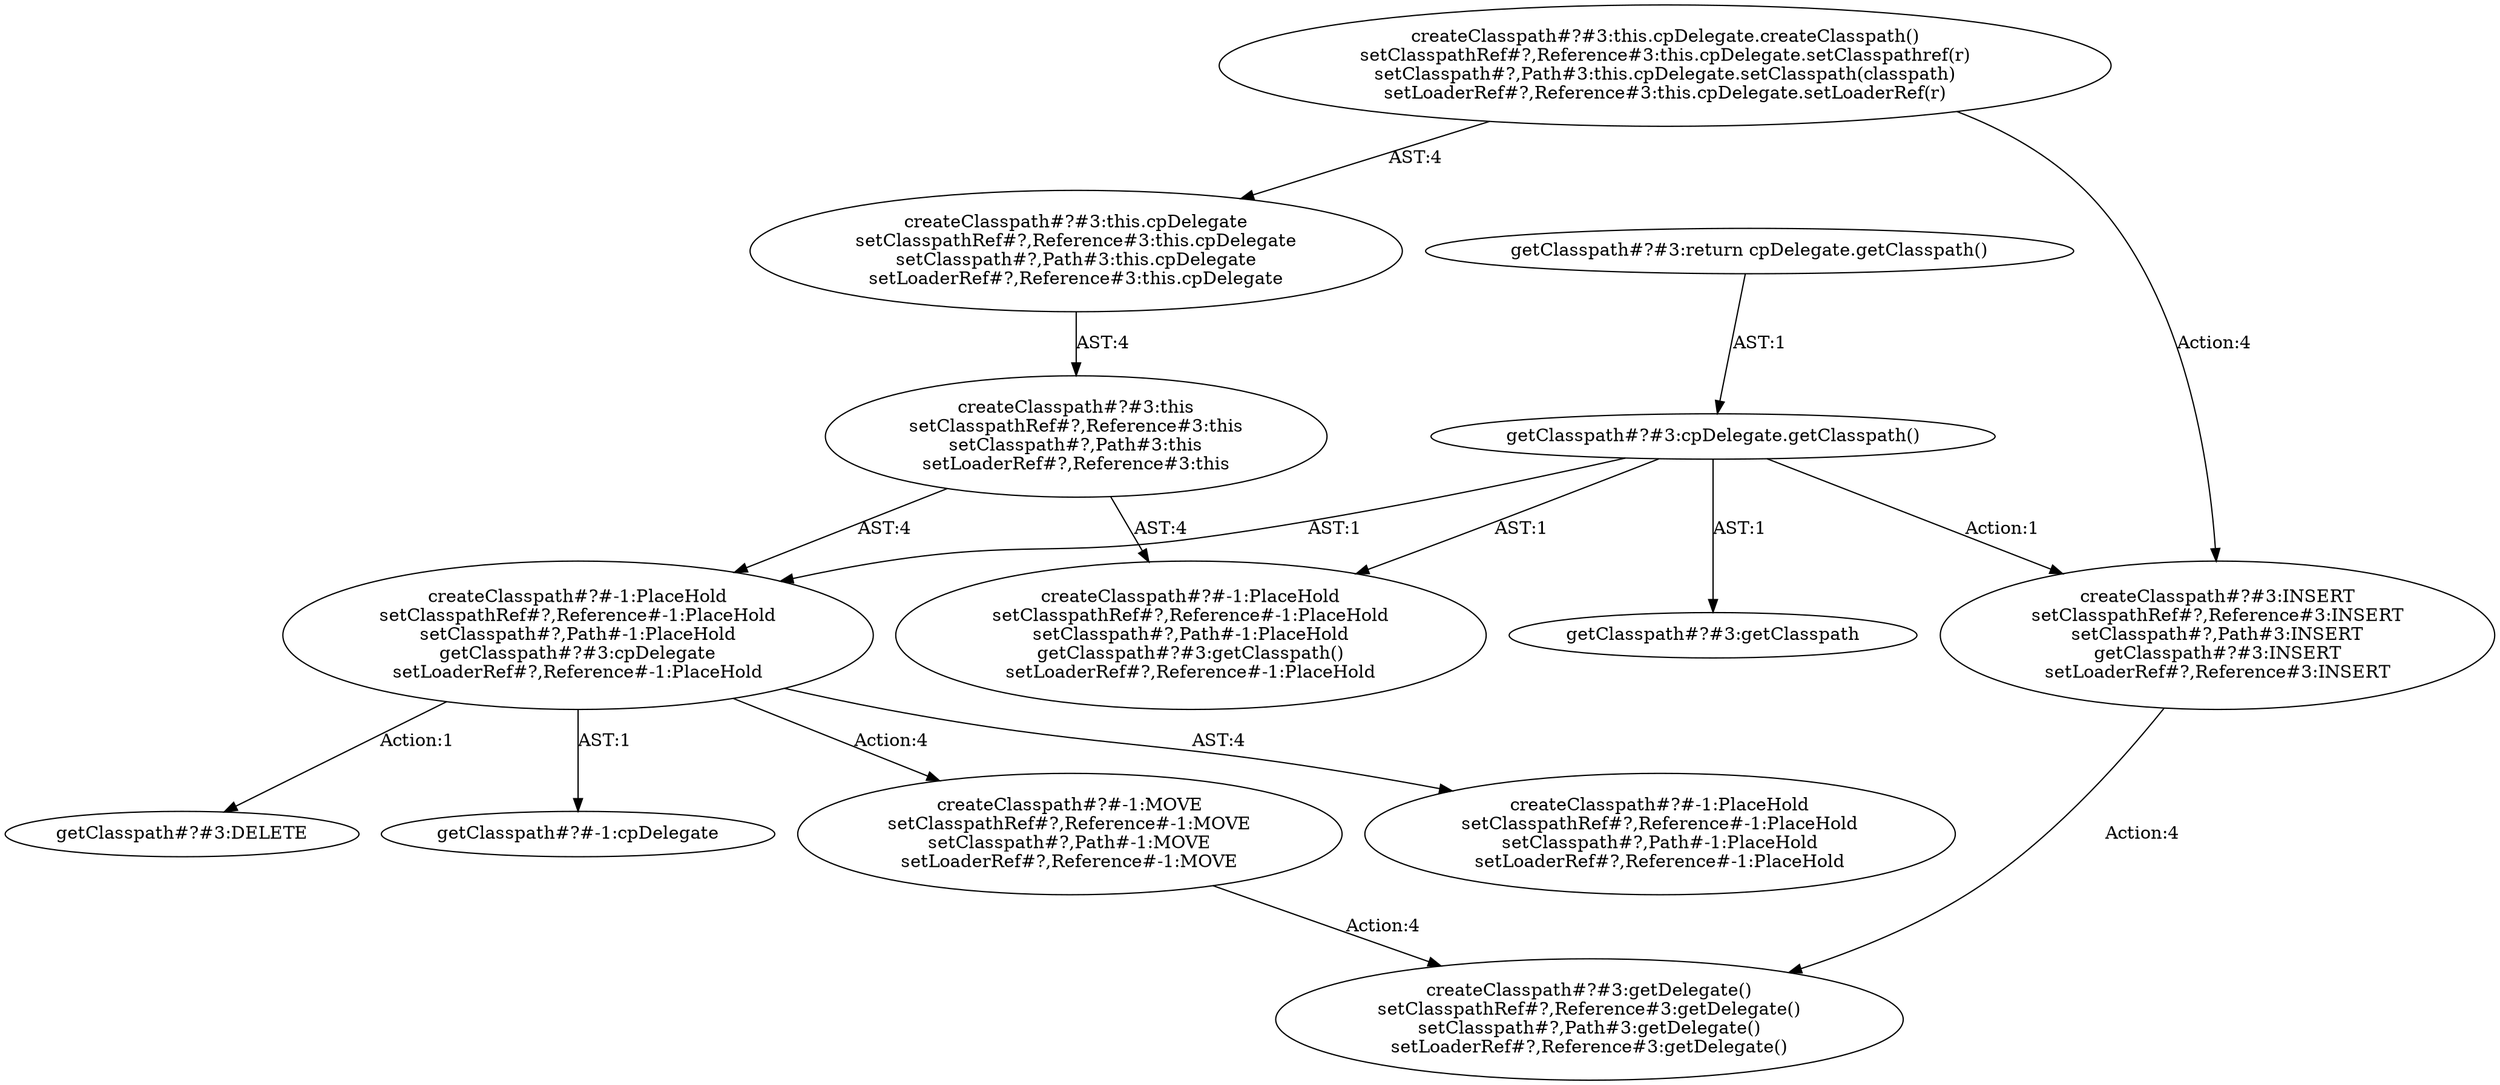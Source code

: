 digraph "Pattern" {
0 [label="createClasspath#?#-1:MOVE
setClasspathRef#?,Reference#-1:MOVE
setClasspath#?,Path#-1:MOVE
setLoaderRef#?,Reference#-1:MOVE" shape=ellipse]
1 [label="createClasspath#?#-1:PlaceHold
setClasspathRef#?,Reference#-1:PlaceHold
setClasspath#?,Path#-1:PlaceHold
getClasspath#?#3:cpDelegate
setLoaderRef#?,Reference#-1:PlaceHold" shape=ellipse]
2 [label="createClasspath#?#3:this
setClasspathRef#?,Reference#3:this
setClasspath#?,Path#3:this
setLoaderRef#?,Reference#3:this" shape=ellipse]
3 [label="createClasspath#?#3:this.cpDelegate
setClasspathRef#?,Reference#3:this.cpDelegate
setClasspath#?,Path#3:this.cpDelegate
setLoaderRef#?,Reference#3:this.cpDelegate" shape=ellipse]
4 [label="createClasspath#?#-1:PlaceHold
setClasspathRef#?,Reference#-1:PlaceHold
setClasspath#?,Path#-1:PlaceHold
getClasspath#?#3:getClasspath()
setLoaderRef#?,Reference#-1:PlaceHold" shape=ellipse]
5 [label="createClasspath#?#-1:PlaceHold
setClasspathRef#?,Reference#-1:PlaceHold
setClasspath#?,Path#-1:PlaceHold
setLoaderRef#?,Reference#-1:PlaceHold" shape=ellipse]
6 [label="createClasspath#?#3:getDelegate()
setClasspathRef#?,Reference#3:getDelegate()
setClasspath#?,Path#3:getDelegate()
setLoaderRef#?,Reference#3:getDelegate()" shape=ellipse]
7 [label="createClasspath#?#3:INSERT
setClasspathRef#?,Reference#3:INSERT
setClasspath#?,Path#3:INSERT
getClasspath#?#3:INSERT
setLoaderRef#?,Reference#3:INSERT" shape=ellipse]
8 [label="createClasspath#?#3:this.cpDelegate.createClasspath()
setClasspathRef#?,Reference#3:this.cpDelegate.setClasspathref(r)
setClasspath#?,Path#3:this.cpDelegate.setClasspath(classpath)
setLoaderRef#?,Reference#3:this.cpDelegate.setLoaderRef(r)" shape=ellipse]
9 [label="getClasspath#?#3:DELETE" shape=ellipse]
10 [label="getClasspath#?#-1:cpDelegate" shape=ellipse]
11 [label="getClasspath#?#3:return cpDelegate.getClasspath()" shape=ellipse]
12 [label="getClasspath#?#3:cpDelegate.getClasspath()" shape=ellipse]
13 [label="getClasspath#?#3:getClasspath" shape=ellipse]
0 -> 6 [label="Action:4"];
1 -> 0 [label="Action:4"];
1 -> 5 [label="AST:4"];
1 -> 9 [label="Action:1"];
1 -> 10 [label="AST:1"];
2 -> 1 [label="AST:4"];
2 -> 4 [label="AST:4"];
3 -> 2 [label="AST:4"];
7 -> 6 [label="Action:4"];
8 -> 3 [label="AST:4"];
8 -> 7 [label="Action:4"];
11 -> 12 [label="AST:1"];
12 -> 13 [label="AST:1"];
12 -> 1 [label="AST:1"];
12 -> 4 [label="AST:1"];
12 -> 7 [label="Action:1"];
}